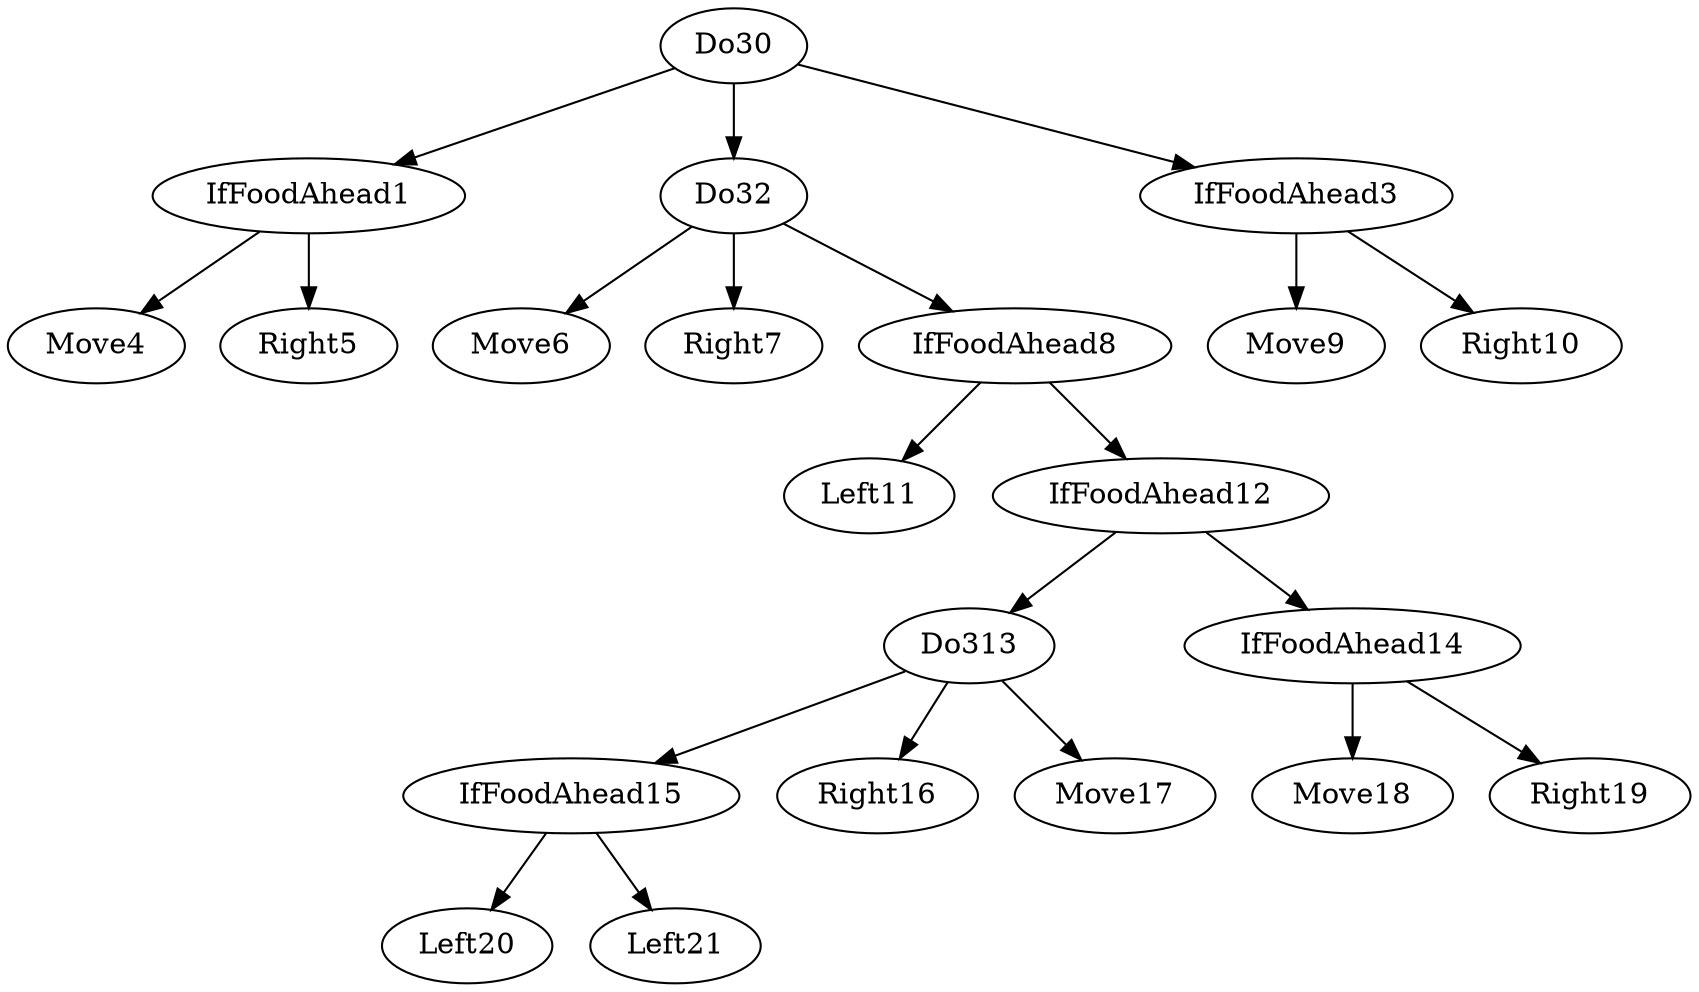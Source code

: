 digraph T {
	Do30 -> IfFoodAhead1;
	Do30 -> Do32;
	Do30 -> IfFoodAhead3;
	IfFoodAhead1 -> Move4;
	IfFoodAhead1 -> Right5;
	Do32 -> Move6;
	Do32 -> Right7;
	Do32 -> IfFoodAhead8;
	IfFoodAhead3 -> Move9;
	IfFoodAhead3 -> Right10;
	IfFoodAhead8 -> Left11;
	IfFoodAhead8 -> IfFoodAhead12;
	IfFoodAhead12 -> Do313;
	IfFoodAhead12 -> IfFoodAhead14;
	Do313 -> IfFoodAhead15;
	Do313 -> Right16;
	Do313 -> Move17;
	IfFoodAhead14 -> Move18;
	IfFoodAhead14 -> Right19;
	IfFoodAhead15 -> Left20;
	IfFoodAhead15 -> Left21;
}
